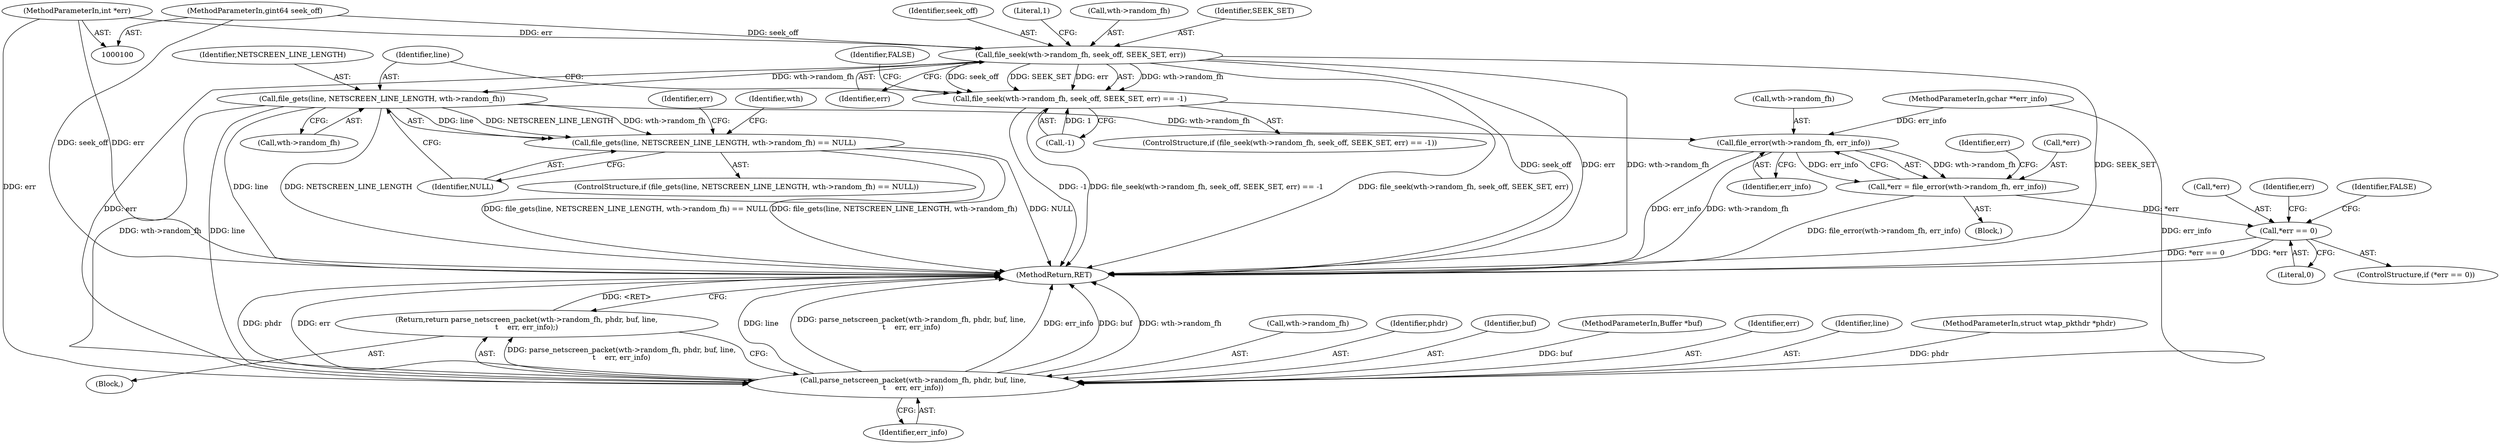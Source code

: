 digraph "0_wireshark_6a140eca7b78b230f1f90a739a32257476513c78_0@pointer" {
"1000111" [label="(Call,file_seek(wth->random_fh, seek_off, SEEK_SET, err))"];
"1000102" [label="(MethodParameterIn,gint64 seek_off)"];
"1000105" [label="(MethodParameterIn,int *err)"];
"1000110" [label="(Call,file_seek(wth->random_fh, seek_off, SEEK_SET, err) == -1)"];
"1000125" [label="(Call,file_gets(line, NETSCREEN_LINE_LENGTH, wth->random_fh))"];
"1000124" [label="(Call,file_gets(line, NETSCREEN_LINE_LENGTH, wth->random_fh) == NULL)"];
"1000136" [label="(Call,file_error(wth->random_fh, err_info))"];
"1000133" [label="(Call,*err = file_error(wth->random_fh, err_info))"];
"1000142" [label="(Call,*err == 0)"];
"1000154" [label="(Call,parse_netscreen_packet(wth->random_fh, phdr, buf, line,\n\t    err, err_info))"];
"1000153" [label="(Return,return parse_netscreen_packet(wth->random_fh, phdr, buf, line,\n\t    err, err_info);)"];
"1000123" [label="(ControlStructure,if (file_gets(line, NETSCREEN_LINE_LENGTH, wth->random_fh) == NULL))"];
"1000112" [label="(Call,wth->random_fh)"];
"1000127" [label="(Identifier,NETSCREEN_LINE_LENGTH)"];
"1000116" [label="(Identifier,SEEK_SET)"];
"1000136" [label="(Call,file_error(wth->random_fh, err_info))"];
"1000107" [label="(Block,)"];
"1000155" [label="(Call,wth->random_fh)"];
"1000158" [label="(Identifier,phdr)"];
"1000144" [label="(Identifier,err)"];
"1000126" [label="(Identifier,line)"];
"1000159" [label="(Identifier,buf)"];
"1000124" [label="(Call,file_gets(line, NETSCREEN_LINE_LENGTH, wth->random_fh) == NULL)"];
"1000125" [label="(Call,file_gets(line, NETSCREEN_LINE_LENGTH, wth->random_fh))"];
"1000109" [label="(ControlStructure,if (file_seek(wth->random_fh, seek_off, SEEK_SET, err) == -1))"];
"1000142" [label="(Call,*err == 0)"];
"1000105" [label="(MethodParameterIn,int *err)"];
"1000110" [label="(Call,file_seek(wth->random_fh, seek_off, SEEK_SET, err) == -1)"];
"1000102" [label="(MethodParameterIn,gint64 seek_off)"];
"1000152" [label="(Identifier,FALSE)"];
"1000117" [label="(Identifier,err)"];
"1000115" [label="(Identifier,seek_off)"];
"1000119" [label="(Literal,1)"];
"1000133" [label="(Call,*err = file_error(wth->random_fh, err_info))"];
"1000137" [label="(Call,wth->random_fh)"];
"1000134" [label="(Call,*err)"];
"1000140" [label="(Identifier,err_info)"];
"1000111" [label="(Call,file_seek(wth->random_fh, seek_off, SEEK_SET, err))"];
"1000118" [label="(Call,-1)"];
"1000128" [label="(Call,wth->random_fh)"];
"1000135" [label="(Identifier,err)"];
"1000162" [label="(Identifier,err_info)"];
"1000141" [label="(ControlStructure,if (*err == 0))"];
"1000104" [label="(MethodParameterIn,Buffer *buf)"];
"1000161" [label="(Identifier,err)"];
"1000163" [label="(MethodReturn,RET)"];
"1000143" [label="(Call,*err)"];
"1000122" [label="(Identifier,FALSE)"];
"1000106" [label="(MethodParameterIn,gchar **err_info)"];
"1000156" [label="(Identifier,wth)"];
"1000145" [label="(Literal,0)"];
"1000132" [label="(Block,)"];
"1000153" [label="(Return,return parse_netscreen_packet(wth->random_fh, phdr, buf, line,\n\t    err, err_info);)"];
"1000160" [label="(Identifier,line)"];
"1000149" [label="(Identifier,err)"];
"1000103" [label="(MethodParameterIn,struct wtap_pkthdr *phdr)"];
"1000154" [label="(Call,parse_netscreen_packet(wth->random_fh, phdr, buf, line,\n\t    err, err_info))"];
"1000131" [label="(Identifier,NULL)"];
"1000111" -> "1000110"  [label="AST: "];
"1000111" -> "1000117"  [label="CFG: "];
"1000112" -> "1000111"  [label="AST: "];
"1000115" -> "1000111"  [label="AST: "];
"1000116" -> "1000111"  [label="AST: "];
"1000117" -> "1000111"  [label="AST: "];
"1000119" -> "1000111"  [label="CFG: "];
"1000111" -> "1000163"  [label="DDG: seek_off"];
"1000111" -> "1000163"  [label="DDG: err"];
"1000111" -> "1000163"  [label="DDG: wth->random_fh"];
"1000111" -> "1000163"  [label="DDG: SEEK_SET"];
"1000111" -> "1000110"  [label="DDG: wth->random_fh"];
"1000111" -> "1000110"  [label="DDG: seek_off"];
"1000111" -> "1000110"  [label="DDG: SEEK_SET"];
"1000111" -> "1000110"  [label="DDG: err"];
"1000102" -> "1000111"  [label="DDG: seek_off"];
"1000105" -> "1000111"  [label="DDG: err"];
"1000111" -> "1000125"  [label="DDG: wth->random_fh"];
"1000111" -> "1000154"  [label="DDG: err"];
"1000102" -> "1000100"  [label="AST: "];
"1000102" -> "1000163"  [label="DDG: seek_off"];
"1000105" -> "1000100"  [label="AST: "];
"1000105" -> "1000163"  [label="DDG: err"];
"1000105" -> "1000154"  [label="DDG: err"];
"1000110" -> "1000109"  [label="AST: "];
"1000110" -> "1000118"  [label="CFG: "];
"1000118" -> "1000110"  [label="AST: "];
"1000122" -> "1000110"  [label="CFG: "];
"1000126" -> "1000110"  [label="CFG: "];
"1000110" -> "1000163"  [label="DDG: -1"];
"1000110" -> "1000163"  [label="DDG: file_seek(wth->random_fh, seek_off, SEEK_SET, err) == -1"];
"1000110" -> "1000163"  [label="DDG: file_seek(wth->random_fh, seek_off, SEEK_SET, err)"];
"1000118" -> "1000110"  [label="DDG: 1"];
"1000125" -> "1000124"  [label="AST: "];
"1000125" -> "1000128"  [label="CFG: "];
"1000126" -> "1000125"  [label="AST: "];
"1000127" -> "1000125"  [label="AST: "];
"1000128" -> "1000125"  [label="AST: "];
"1000131" -> "1000125"  [label="CFG: "];
"1000125" -> "1000163"  [label="DDG: line"];
"1000125" -> "1000163"  [label="DDG: NETSCREEN_LINE_LENGTH"];
"1000125" -> "1000124"  [label="DDG: line"];
"1000125" -> "1000124"  [label="DDG: NETSCREEN_LINE_LENGTH"];
"1000125" -> "1000124"  [label="DDG: wth->random_fh"];
"1000125" -> "1000136"  [label="DDG: wth->random_fh"];
"1000125" -> "1000154"  [label="DDG: wth->random_fh"];
"1000125" -> "1000154"  [label="DDG: line"];
"1000124" -> "1000123"  [label="AST: "];
"1000124" -> "1000131"  [label="CFG: "];
"1000131" -> "1000124"  [label="AST: "];
"1000135" -> "1000124"  [label="CFG: "];
"1000156" -> "1000124"  [label="CFG: "];
"1000124" -> "1000163"  [label="DDG: file_gets(line, NETSCREEN_LINE_LENGTH, wth->random_fh)"];
"1000124" -> "1000163"  [label="DDG: NULL"];
"1000124" -> "1000163"  [label="DDG: file_gets(line, NETSCREEN_LINE_LENGTH, wth->random_fh) == NULL"];
"1000136" -> "1000133"  [label="AST: "];
"1000136" -> "1000140"  [label="CFG: "];
"1000137" -> "1000136"  [label="AST: "];
"1000140" -> "1000136"  [label="AST: "];
"1000133" -> "1000136"  [label="CFG: "];
"1000136" -> "1000163"  [label="DDG: err_info"];
"1000136" -> "1000163"  [label="DDG: wth->random_fh"];
"1000136" -> "1000133"  [label="DDG: wth->random_fh"];
"1000136" -> "1000133"  [label="DDG: err_info"];
"1000106" -> "1000136"  [label="DDG: err_info"];
"1000133" -> "1000132"  [label="AST: "];
"1000134" -> "1000133"  [label="AST: "];
"1000144" -> "1000133"  [label="CFG: "];
"1000133" -> "1000163"  [label="DDG: file_error(wth->random_fh, err_info)"];
"1000133" -> "1000142"  [label="DDG: *err"];
"1000142" -> "1000141"  [label="AST: "];
"1000142" -> "1000145"  [label="CFG: "];
"1000143" -> "1000142"  [label="AST: "];
"1000145" -> "1000142"  [label="AST: "];
"1000149" -> "1000142"  [label="CFG: "];
"1000152" -> "1000142"  [label="CFG: "];
"1000142" -> "1000163"  [label="DDG: *err == 0"];
"1000142" -> "1000163"  [label="DDG: *err"];
"1000154" -> "1000153"  [label="AST: "];
"1000154" -> "1000162"  [label="CFG: "];
"1000155" -> "1000154"  [label="AST: "];
"1000158" -> "1000154"  [label="AST: "];
"1000159" -> "1000154"  [label="AST: "];
"1000160" -> "1000154"  [label="AST: "];
"1000161" -> "1000154"  [label="AST: "];
"1000162" -> "1000154"  [label="AST: "];
"1000153" -> "1000154"  [label="CFG: "];
"1000154" -> "1000163"  [label="DDG: line"];
"1000154" -> "1000163"  [label="DDG: parse_netscreen_packet(wth->random_fh, phdr, buf, line,\n\t    err, err_info)"];
"1000154" -> "1000163"  [label="DDG: err_info"];
"1000154" -> "1000163"  [label="DDG: buf"];
"1000154" -> "1000163"  [label="DDG: wth->random_fh"];
"1000154" -> "1000163"  [label="DDG: phdr"];
"1000154" -> "1000163"  [label="DDG: err"];
"1000154" -> "1000153"  [label="DDG: parse_netscreen_packet(wth->random_fh, phdr, buf, line,\n\t    err, err_info)"];
"1000103" -> "1000154"  [label="DDG: phdr"];
"1000104" -> "1000154"  [label="DDG: buf"];
"1000106" -> "1000154"  [label="DDG: err_info"];
"1000153" -> "1000107"  [label="AST: "];
"1000163" -> "1000153"  [label="CFG: "];
"1000153" -> "1000163"  [label="DDG: <RET>"];
}
